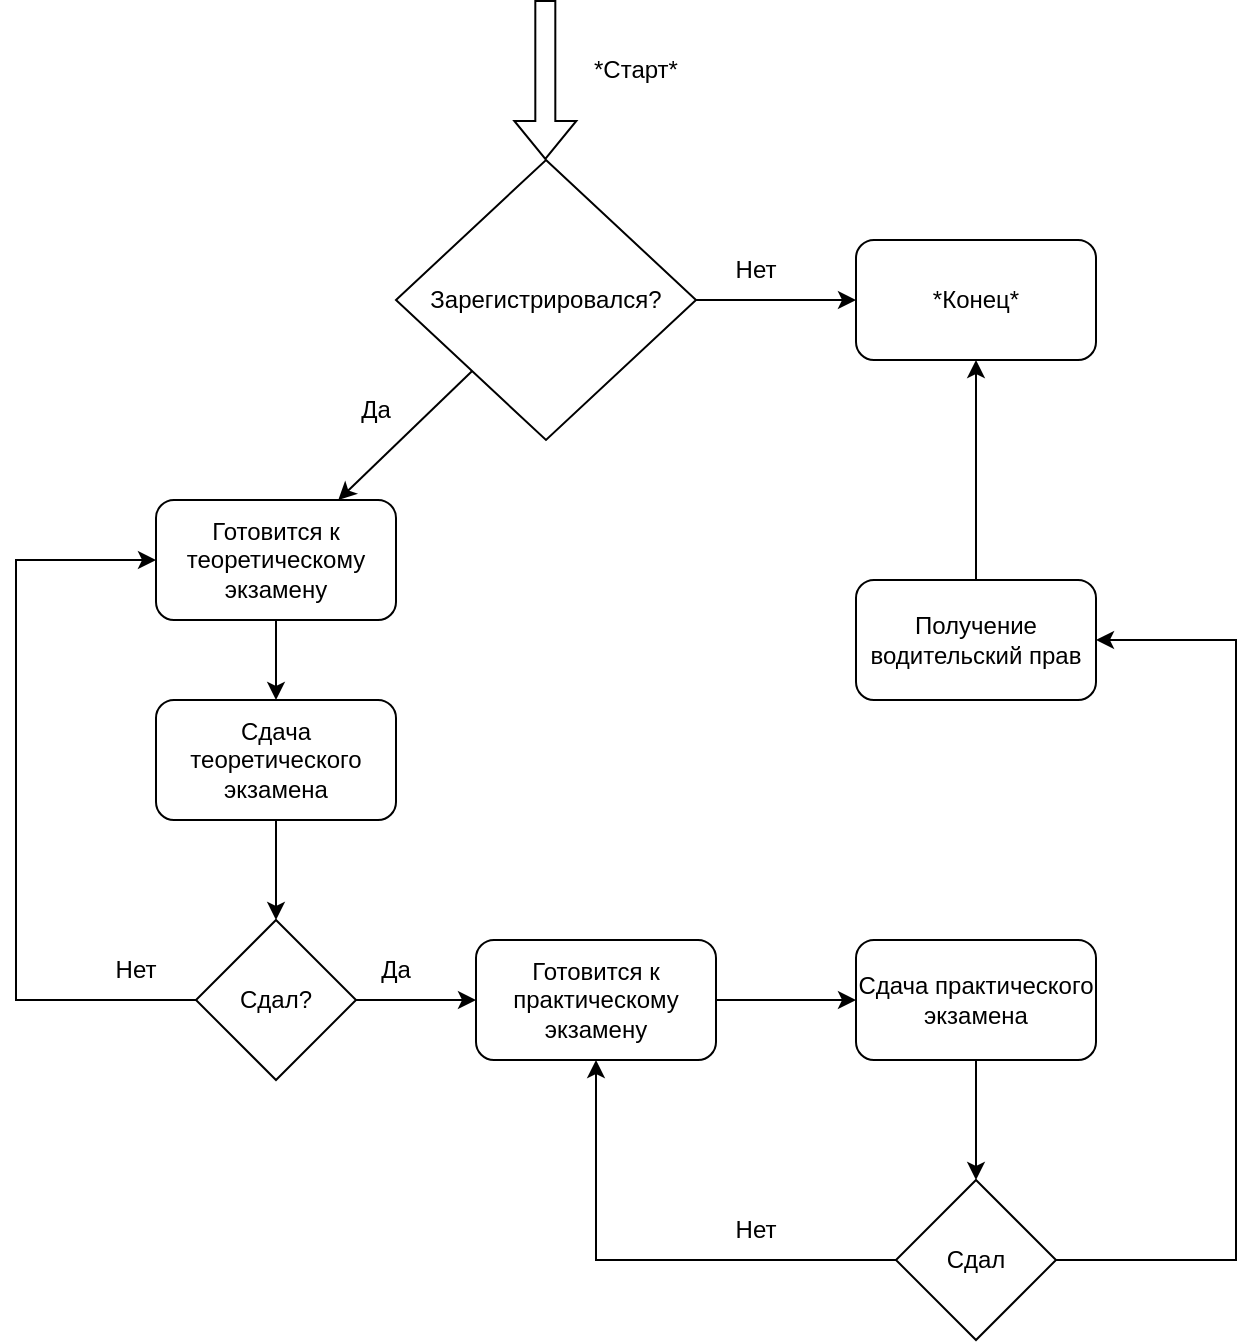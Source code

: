 <mxfile version="24.8.0">
  <diagram name="Страница — 1" id="rC4nd_1I9QzMeOTx6rWk">
    <mxGraphModel dx="1430" dy="763" grid="1" gridSize="10" guides="1" tooltips="1" connect="1" arrows="1" fold="1" page="1" pageScale="1" pageWidth="827" pageHeight="1169" math="0" shadow="0">
      <root>
        <mxCell id="0" />
        <mxCell id="1" parent="0" />
        <mxCell id="9tQMEO2GIM7Mm1Nx14kl-2" value="" style="shape=flexArrow;endArrow=classic;html=1;rounded=0;" edge="1" parent="1">
          <mxGeometry width="50" height="50" relative="1" as="geometry">
            <mxPoint x="404.66" y="120" as="sourcePoint" />
            <mxPoint x="404.66" y="200" as="targetPoint" />
          </mxGeometry>
        </mxCell>
        <mxCell id="9tQMEO2GIM7Mm1Nx14kl-4" value="*Старт*" style="text;html=1;align=center;verticalAlign=middle;whiteSpace=wrap;rounded=0;" vertex="1" parent="1">
          <mxGeometry x="420" y="140" width="60" height="30" as="geometry" />
        </mxCell>
        <mxCell id="9tQMEO2GIM7Mm1Nx14kl-5" value="Зарегистрировался?" style="rhombus;whiteSpace=wrap;html=1;" vertex="1" parent="1">
          <mxGeometry x="330" y="200" width="150" height="140" as="geometry" />
        </mxCell>
        <mxCell id="9tQMEO2GIM7Mm1Nx14kl-6" value="Готовится к теоретическому экзамену" style="rounded=1;whiteSpace=wrap;html=1;" vertex="1" parent="1">
          <mxGeometry x="210" y="370" width="120" height="60" as="geometry" />
        </mxCell>
        <mxCell id="9tQMEO2GIM7Mm1Nx14kl-7" value="" style="endArrow=classic;html=1;rounded=0;" edge="1" parent="1" source="9tQMEO2GIM7Mm1Nx14kl-5" target="9tQMEO2GIM7Mm1Nx14kl-6">
          <mxGeometry width="50" height="50" relative="1" as="geometry">
            <mxPoint x="390" y="480" as="sourcePoint" />
            <mxPoint x="440" y="430" as="targetPoint" />
          </mxGeometry>
        </mxCell>
        <mxCell id="9tQMEO2GIM7Mm1Nx14kl-8" value="*Конец*" style="rounded=1;whiteSpace=wrap;html=1;" vertex="1" parent="1">
          <mxGeometry x="560" y="240" width="120" height="60" as="geometry" />
        </mxCell>
        <mxCell id="9tQMEO2GIM7Mm1Nx14kl-9" value="" style="endArrow=classic;html=1;rounded=0;" edge="1" parent="1" source="9tQMEO2GIM7Mm1Nx14kl-5" target="9tQMEO2GIM7Mm1Nx14kl-8">
          <mxGeometry width="50" height="50" relative="1" as="geometry">
            <mxPoint x="390" y="480" as="sourcePoint" />
            <mxPoint x="440" y="430" as="targetPoint" />
          </mxGeometry>
        </mxCell>
        <mxCell id="9tQMEO2GIM7Mm1Nx14kl-10" value="Да" style="text;html=1;align=center;verticalAlign=middle;whiteSpace=wrap;rounded=0;" vertex="1" parent="1">
          <mxGeometry x="290" y="310" width="60" height="30" as="geometry" />
        </mxCell>
        <mxCell id="9tQMEO2GIM7Mm1Nx14kl-11" value="Нет" style="text;html=1;align=center;verticalAlign=middle;whiteSpace=wrap;rounded=0;" vertex="1" parent="1">
          <mxGeometry x="480" y="240" width="60" height="30" as="geometry" />
        </mxCell>
        <mxCell id="9tQMEO2GIM7Mm1Nx14kl-12" value="Сдача теоретического экзамена" style="rounded=1;whiteSpace=wrap;html=1;" vertex="1" parent="1">
          <mxGeometry x="210" y="470" width="120" height="60" as="geometry" />
        </mxCell>
        <mxCell id="9tQMEO2GIM7Mm1Nx14kl-13" value="" style="endArrow=classic;html=1;rounded=0;" edge="1" parent="1" source="9tQMEO2GIM7Mm1Nx14kl-6" target="9tQMEO2GIM7Mm1Nx14kl-12">
          <mxGeometry width="50" height="50" relative="1" as="geometry">
            <mxPoint x="390" y="550" as="sourcePoint" />
            <mxPoint x="440" y="500" as="targetPoint" />
          </mxGeometry>
        </mxCell>
        <mxCell id="9tQMEO2GIM7Mm1Nx14kl-14" value="Сдал?" style="rhombus;whiteSpace=wrap;html=1;" vertex="1" parent="1">
          <mxGeometry x="230" y="580" width="80" height="80" as="geometry" />
        </mxCell>
        <mxCell id="9tQMEO2GIM7Mm1Nx14kl-15" value="" style="endArrow=classic;html=1;rounded=0;" edge="1" parent="1" source="9tQMEO2GIM7Mm1Nx14kl-12" target="9tQMEO2GIM7Mm1Nx14kl-14">
          <mxGeometry width="50" height="50" relative="1" as="geometry">
            <mxPoint x="390" y="550" as="sourcePoint" />
            <mxPoint x="440" y="500" as="targetPoint" />
          </mxGeometry>
        </mxCell>
        <mxCell id="9tQMEO2GIM7Mm1Nx14kl-16" value="" style="endArrow=classic;html=1;rounded=0;" edge="1" parent="1" source="9tQMEO2GIM7Mm1Nx14kl-14" target="9tQMEO2GIM7Mm1Nx14kl-6">
          <mxGeometry width="50" height="50" relative="1" as="geometry">
            <mxPoint x="140" y="610" as="sourcePoint" />
            <mxPoint x="140" y="400" as="targetPoint" />
            <Array as="points">
              <mxPoint x="140" y="620" />
              <mxPoint x="140" y="400" />
            </Array>
          </mxGeometry>
        </mxCell>
        <mxCell id="9tQMEO2GIM7Mm1Nx14kl-17" value="Нет" style="text;html=1;align=center;verticalAlign=middle;whiteSpace=wrap;rounded=0;" vertex="1" parent="1">
          <mxGeometry x="170" y="590" width="60" height="30" as="geometry" />
        </mxCell>
        <mxCell id="9tQMEO2GIM7Mm1Nx14kl-18" value="Готовится к практическому экзамену" style="rounded=1;whiteSpace=wrap;html=1;" vertex="1" parent="1">
          <mxGeometry x="370" y="590" width="120" height="60" as="geometry" />
        </mxCell>
        <mxCell id="9tQMEO2GIM7Mm1Nx14kl-19" value="" style="endArrow=classic;html=1;rounded=0;" edge="1" parent="1" source="9tQMEO2GIM7Mm1Nx14kl-14" target="9tQMEO2GIM7Mm1Nx14kl-18">
          <mxGeometry width="50" height="50" relative="1" as="geometry">
            <mxPoint x="390" y="550" as="sourcePoint" />
            <mxPoint x="440" y="500" as="targetPoint" />
          </mxGeometry>
        </mxCell>
        <mxCell id="9tQMEO2GIM7Mm1Nx14kl-20" value="Да" style="text;html=1;align=center;verticalAlign=middle;whiteSpace=wrap;rounded=0;" vertex="1" parent="1">
          <mxGeometry x="300" y="590" width="60" height="30" as="geometry" />
        </mxCell>
        <mxCell id="9tQMEO2GIM7Mm1Nx14kl-21" value="Сдача практического экзамена" style="rounded=1;whiteSpace=wrap;html=1;" vertex="1" parent="1">
          <mxGeometry x="560" y="590" width="120" height="60" as="geometry" />
        </mxCell>
        <mxCell id="9tQMEO2GIM7Mm1Nx14kl-22" value="" style="endArrow=classic;html=1;rounded=0;" edge="1" parent="1" source="9tQMEO2GIM7Mm1Nx14kl-18" target="9tQMEO2GIM7Mm1Nx14kl-21">
          <mxGeometry width="50" height="50" relative="1" as="geometry">
            <mxPoint x="390" y="550" as="sourcePoint" />
            <mxPoint x="440" y="500" as="targetPoint" />
          </mxGeometry>
        </mxCell>
        <mxCell id="9tQMEO2GIM7Mm1Nx14kl-23" value="Сдал" style="rhombus;whiteSpace=wrap;html=1;" vertex="1" parent="1">
          <mxGeometry x="580" y="710" width="80" height="80" as="geometry" />
        </mxCell>
        <mxCell id="9tQMEO2GIM7Mm1Nx14kl-24" value="" style="endArrow=classic;html=1;rounded=0;" edge="1" parent="1" source="9tQMEO2GIM7Mm1Nx14kl-21" target="9tQMEO2GIM7Mm1Nx14kl-23">
          <mxGeometry width="50" height="50" relative="1" as="geometry">
            <mxPoint x="390" y="690" as="sourcePoint" />
            <mxPoint x="440" y="640" as="targetPoint" />
          </mxGeometry>
        </mxCell>
        <mxCell id="9tQMEO2GIM7Mm1Nx14kl-25" value="" style="endArrow=classic;html=1;rounded=0;" edge="1" parent="1" source="9tQMEO2GIM7Mm1Nx14kl-23" target="9tQMEO2GIM7Mm1Nx14kl-18">
          <mxGeometry width="50" height="50" relative="1" as="geometry">
            <mxPoint x="390" y="690" as="sourcePoint" />
            <mxPoint x="430" y="750" as="targetPoint" />
            <Array as="points">
              <mxPoint x="430" y="750" />
            </Array>
          </mxGeometry>
        </mxCell>
        <mxCell id="9tQMEO2GIM7Mm1Nx14kl-26" value="Нет" style="text;html=1;align=center;verticalAlign=middle;whiteSpace=wrap;rounded=0;" vertex="1" parent="1">
          <mxGeometry x="480" y="720" width="60" height="30" as="geometry" />
        </mxCell>
        <mxCell id="9tQMEO2GIM7Mm1Nx14kl-27" value="Получение водительский прав" style="rounded=1;whiteSpace=wrap;html=1;" vertex="1" parent="1">
          <mxGeometry x="560" y="410" width="120" height="60" as="geometry" />
        </mxCell>
        <mxCell id="9tQMEO2GIM7Mm1Nx14kl-28" value="" style="endArrow=classic;html=1;rounded=0;" edge="1" parent="1" source="9tQMEO2GIM7Mm1Nx14kl-23" target="9tQMEO2GIM7Mm1Nx14kl-27">
          <mxGeometry width="50" height="50" relative="1" as="geometry">
            <mxPoint x="390" y="550" as="sourcePoint" />
            <mxPoint x="750" y="410" as="targetPoint" />
            <Array as="points">
              <mxPoint x="750" y="750" />
              <mxPoint x="750" y="440" />
            </Array>
          </mxGeometry>
        </mxCell>
        <mxCell id="9tQMEO2GIM7Mm1Nx14kl-29" value="" style="endArrow=classic;html=1;rounded=0;" edge="1" parent="1" source="9tQMEO2GIM7Mm1Nx14kl-27" target="9tQMEO2GIM7Mm1Nx14kl-8">
          <mxGeometry width="50" height="50" relative="1" as="geometry">
            <mxPoint x="390" y="550" as="sourcePoint" />
            <mxPoint x="440" y="500" as="targetPoint" />
          </mxGeometry>
        </mxCell>
      </root>
    </mxGraphModel>
  </diagram>
</mxfile>
